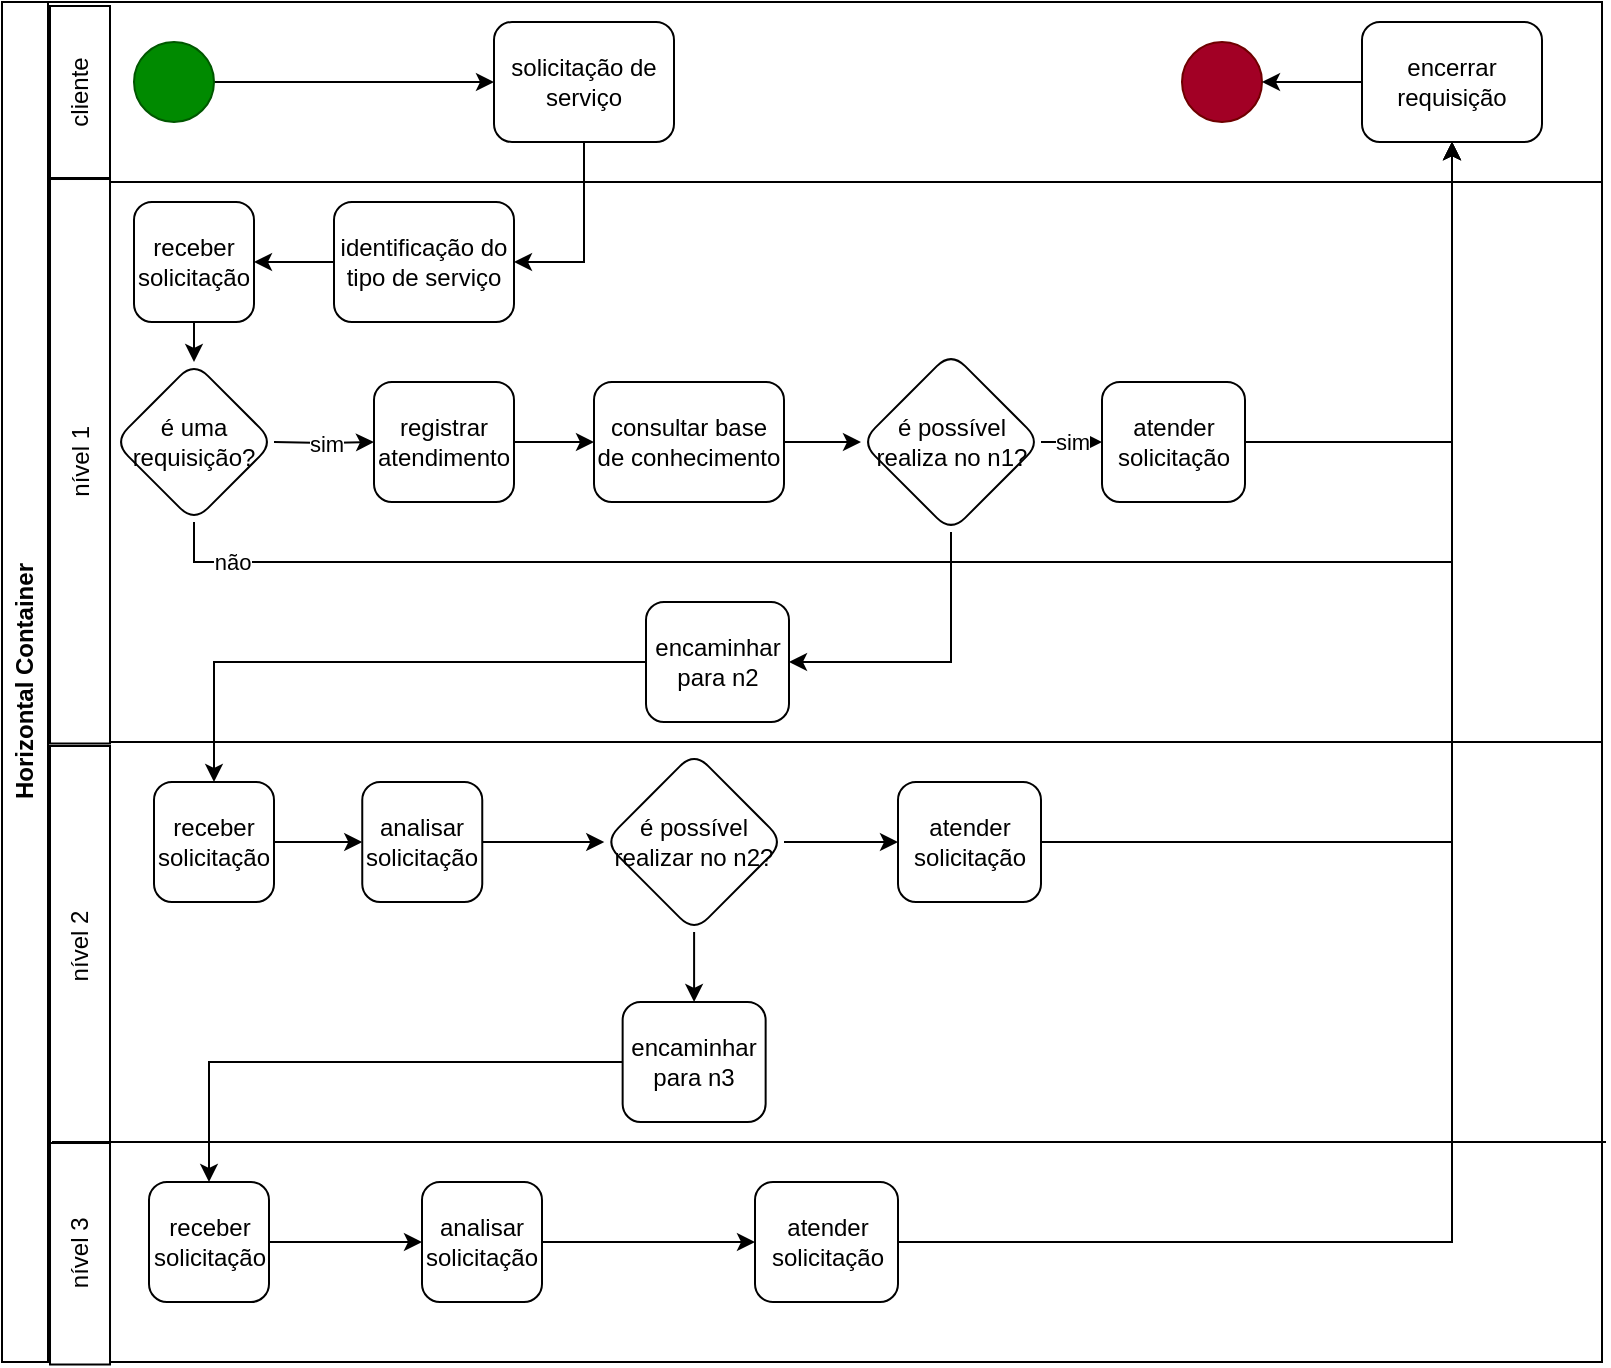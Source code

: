 <mxfile version="21.3.4">
  <diagram name="Página-1" id="HqhRydhv8QA0wzQueB8z">
    <mxGraphModel dx="839" dy="454" grid="1" gridSize="10" guides="1" tooltips="1" connect="1" arrows="1" fold="1" page="1" pageScale="1" pageWidth="827" pageHeight="1169" math="0" shadow="0">
      <root>
        <mxCell id="0" />
        <mxCell id="1" parent="0" />
        <mxCell id="f_VAxucLqVDhj00L4jQc-1" value="Horizontal Container" style="swimlane;horizontal=0;whiteSpace=wrap;html=1;" vertex="1" parent="1">
          <mxGeometry y="20" width="800" height="680" as="geometry" />
        </mxCell>
        <mxCell id="f_VAxucLqVDhj00L4jQc-2" value="" style="endArrow=none;html=1;rounded=0;" edge="1" parent="f_VAxucLqVDhj00L4jQc-1">
          <mxGeometry width="50" height="50" relative="1" as="geometry">
            <mxPoint x="23" y="90" as="sourcePoint" />
            <mxPoint x="800" y="90" as="targetPoint" />
          </mxGeometry>
        </mxCell>
        <mxCell id="f_VAxucLqVDhj00L4jQc-3" value="" style="endArrow=none;html=1;rounded=0;" edge="1" parent="f_VAxucLqVDhj00L4jQc-1">
          <mxGeometry width="50" height="50" relative="1" as="geometry">
            <mxPoint x="23" y="370" as="sourcePoint" />
            <mxPoint x="800" y="370" as="targetPoint" />
          </mxGeometry>
        </mxCell>
        <mxCell id="f_VAxucLqVDhj00L4jQc-7" value="" style="edgeStyle=orthogonalEdgeStyle;rounded=0;orthogonalLoop=1;jettySize=auto;html=1;" edge="1" parent="f_VAxucLqVDhj00L4jQc-1" source="f_VAxucLqVDhj00L4jQc-4">
          <mxGeometry relative="1" as="geometry">
            <mxPoint x="246" y="40" as="targetPoint" />
          </mxGeometry>
        </mxCell>
        <mxCell id="f_VAxucLqVDhj00L4jQc-4" value="" style="ellipse;whiteSpace=wrap;html=1;aspect=fixed;fillColor=#008a00;fontColor=#ffffff;strokeColor=#005700;" vertex="1" parent="f_VAxucLqVDhj00L4jQc-1">
          <mxGeometry x="66" y="20" width="40" height="40" as="geometry" />
        </mxCell>
        <mxCell id="f_VAxucLqVDhj00L4jQc-5" value="" style="ellipse;whiteSpace=wrap;html=1;aspect=fixed;fillColor=#a20025;fontColor=#ffffff;strokeColor=#6F0000;" vertex="1" parent="f_VAxucLqVDhj00L4jQc-1">
          <mxGeometry x="590" y="20" width="40" height="40" as="geometry" />
        </mxCell>
        <mxCell id="f_VAxucLqVDhj00L4jQc-33" style="edgeStyle=orthogonalEdgeStyle;rounded=0;orthogonalLoop=1;jettySize=auto;html=1;exitX=0.5;exitY=1;exitDx=0;exitDy=0;entryX=1;entryY=0.5;entryDx=0;entryDy=0;" edge="1" parent="f_VAxucLqVDhj00L4jQc-1" source="f_VAxucLqVDhj00L4jQc-6" target="f_VAxucLqVDhj00L4jQc-8">
          <mxGeometry relative="1" as="geometry" />
        </mxCell>
        <mxCell id="f_VAxucLqVDhj00L4jQc-6" value="solicitação de serviço" style="rounded=1;whiteSpace=wrap;html=1;" vertex="1" parent="f_VAxucLqVDhj00L4jQc-1">
          <mxGeometry x="246" y="10" width="90" height="60" as="geometry" />
        </mxCell>
        <mxCell id="f_VAxucLqVDhj00L4jQc-16" style="edgeStyle=orthogonalEdgeStyle;rounded=0;orthogonalLoop=1;jettySize=auto;html=1;exitX=0;exitY=0.5;exitDx=0;exitDy=0;entryX=1;entryY=0.5;entryDx=0;entryDy=0;" edge="1" parent="f_VAxucLqVDhj00L4jQc-1" source="f_VAxucLqVDhj00L4jQc-8" target="f_VAxucLqVDhj00L4jQc-11">
          <mxGeometry relative="1" as="geometry" />
        </mxCell>
        <mxCell id="f_VAxucLqVDhj00L4jQc-8" value="identificação do tipo de serviço" style="rounded=1;whiteSpace=wrap;html=1;" vertex="1" parent="f_VAxucLqVDhj00L4jQc-1">
          <mxGeometry x="166" y="100" width="90" height="60" as="geometry" />
        </mxCell>
        <mxCell id="f_VAxucLqVDhj00L4jQc-10" value="" style="edgeStyle=orthogonalEdgeStyle;rounded=0;orthogonalLoop=1;jettySize=auto;html=1;" edge="1" parent="f_VAxucLqVDhj00L4jQc-1" source="f_VAxucLqVDhj00L4jQc-9" target="f_VAxucLqVDhj00L4jQc-5">
          <mxGeometry relative="1" as="geometry" />
        </mxCell>
        <mxCell id="f_VAxucLqVDhj00L4jQc-9" value="encerrar requisição" style="rounded=1;whiteSpace=wrap;html=1;" vertex="1" parent="f_VAxucLqVDhj00L4jQc-1">
          <mxGeometry x="680" y="10" width="90" height="60" as="geometry" />
        </mxCell>
        <mxCell id="f_VAxucLqVDhj00L4jQc-25" value="" style="edgeStyle=orthogonalEdgeStyle;rounded=0;orthogonalLoop=1;jettySize=auto;html=1;" edge="1" parent="f_VAxucLqVDhj00L4jQc-1" source="f_VAxucLqVDhj00L4jQc-11">
          <mxGeometry relative="1" as="geometry">
            <mxPoint x="96" y="180" as="targetPoint" />
          </mxGeometry>
        </mxCell>
        <mxCell id="f_VAxucLqVDhj00L4jQc-11" value="receber solicitação" style="rounded=1;whiteSpace=wrap;html=1;" vertex="1" parent="f_VAxucLqVDhj00L4jQc-1">
          <mxGeometry x="66" y="100" width="60" height="60" as="geometry" />
        </mxCell>
        <mxCell id="f_VAxucLqVDhj00L4jQc-14" value="sim" style="edgeStyle=orthogonalEdgeStyle;rounded=0;orthogonalLoop=1;jettySize=auto;html=1;entryX=0;entryY=0.5;entryDx=0;entryDy=0;" edge="1" parent="f_VAxucLqVDhj00L4jQc-1" target="f_VAxucLqVDhj00L4jQc-18">
          <mxGeometry relative="1" as="geometry">
            <mxPoint x="136" y="220" as="sourcePoint" />
            <mxPoint x="166" y="220" as="targetPoint" />
          </mxGeometry>
        </mxCell>
        <mxCell id="f_VAxucLqVDhj00L4jQc-20" value="" style="edgeStyle=orthogonalEdgeStyle;rounded=0;orthogonalLoop=1;jettySize=auto;html=1;" edge="1" parent="f_VAxucLqVDhj00L4jQc-1" source="f_VAxucLqVDhj00L4jQc-18" target="f_VAxucLqVDhj00L4jQc-19">
          <mxGeometry relative="1" as="geometry" />
        </mxCell>
        <mxCell id="f_VAxucLqVDhj00L4jQc-18" value="registrar atendimento" style="rounded=1;whiteSpace=wrap;html=1;" vertex="1" parent="f_VAxucLqVDhj00L4jQc-1">
          <mxGeometry x="186" y="190" width="70" height="60" as="geometry" />
        </mxCell>
        <mxCell id="f_VAxucLqVDhj00L4jQc-22" value="" style="edgeStyle=orthogonalEdgeStyle;rounded=0;orthogonalLoop=1;jettySize=auto;html=1;" edge="1" parent="f_VAxucLqVDhj00L4jQc-1" source="f_VAxucLqVDhj00L4jQc-19" target="f_VAxucLqVDhj00L4jQc-21">
          <mxGeometry relative="1" as="geometry" />
        </mxCell>
        <mxCell id="f_VAxucLqVDhj00L4jQc-19" value="consultar base de conhecimento" style="whiteSpace=wrap;html=1;rounded=1;" vertex="1" parent="f_VAxucLqVDhj00L4jQc-1">
          <mxGeometry x="296" y="190" width="95" height="60" as="geometry" />
        </mxCell>
        <mxCell id="f_VAxucLqVDhj00L4jQc-27" value="sim" style="edgeStyle=orthogonalEdgeStyle;rounded=0;orthogonalLoop=1;jettySize=auto;html=1;" edge="1" parent="f_VAxucLqVDhj00L4jQc-1" source="f_VAxucLqVDhj00L4jQc-21" target="f_VAxucLqVDhj00L4jQc-26">
          <mxGeometry relative="1" as="geometry" />
        </mxCell>
        <mxCell id="f_VAxucLqVDhj00L4jQc-32" style="edgeStyle=orthogonalEdgeStyle;rounded=0;orthogonalLoop=1;jettySize=auto;html=1;exitX=0.5;exitY=1;exitDx=0;exitDy=0;entryX=1;entryY=0.5;entryDx=0;entryDy=0;" edge="1" parent="f_VAxucLqVDhj00L4jQc-1" source="f_VAxucLqVDhj00L4jQc-21" target="f_VAxucLqVDhj00L4jQc-30">
          <mxGeometry relative="1" as="geometry" />
        </mxCell>
        <mxCell id="f_VAxucLqVDhj00L4jQc-21" value="é possível realiza no n1?" style="rhombus;whiteSpace=wrap;html=1;rounded=1;" vertex="1" parent="f_VAxucLqVDhj00L4jQc-1">
          <mxGeometry x="429.5" y="175" width="90" height="90" as="geometry" />
        </mxCell>
        <mxCell id="f_VAxucLqVDhj00L4jQc-28" value="não" style="edgeStyle=orthogonalEdgeStyle;rounded=0;orthogonalLoop=1;jettySize=auto;html=1;exitX=0.5;exitY=1;exitDx=0;exitDy=0;entryX=0.5;entryY=1;entryDx=0;entryDy=0;" edge="1" parent="f_VAxucLqVDhj00L4jQc-1" source="f_VAxucLqVDhj00L4jQc-23" target="f_VAxucLqVDhj00L4jQc-9">
          <mxGeometry x="-0.91" relative="1" as="geometry">
            <mxPoint as="offset" />
          </mxGeometry>
        </mxCell>
        <mxCell id="f_VAxucLqVDhj00L4jQc-23" value="é uma requisição?" style="rhombus;whiteSpace=wrap;html=1;rounded=1;" vertex="1" parent="f_VAxucLqVDhj00L4jQc-1">
          <mxGeometry x="56" y="180" width="80" height="80" as="geometry" />
        </mxCell>
        <mxCell id="f_VAxucLqVDhj00L4jQc-29" style="edgeStyle=orthogonalEdgeStyle;rounded=0;orthogonalLoop=1;jettySize=auto;html=1;exitX=1;exitY=0.5;exitDx=0;exitDy=0;entryX=0.5;entryY=1;entryDx=0;entryDy=0;" edge="1" parent="f_VAxucLqVDhj00L4jQc-1" source="f_VAxucLqVDhj00L4jQc-26" target="f_VAxucLqVDhj00L4jQc-9">
          <mxGeometry relative="1" as="geometry" />
        </mxCell>
        <mxCell id="f_VAxucLqVDhj00L4jQc-26" value="atender solicitação" style="whiteSpace=wrap;html=1;rounded=1;" vertex="1" parent="f_VAxucLqVDhj00L4jQc-1">
          <mxGeometry x="550" y="190" width="71.5" height="60" as="geometry" />
        </mxCell>
        <mxCell id="f_VAxucLqVDhj00L4jQc-38" style="edgeStyle=orthogonalEdgeStyle;rounded=0;orthogonalLoop=1;jettySize=auto;html=1;exitX=0;exitY=0.5;exitDx=0;exitDy=0;entryX=0.5;entryY=0;entryDx=0;entryDy=0;" edge="1" parent="f_VAxucLqVDhj00L4jQc-1" source="f_VAxucLqVDhj00L4jQc-30" target="f_VAxucLqVDhj00L4jQc-37">
          <mxGeometry relative="1" as="geometry" />
        </mxCell>
        <mxCell id="f_VAxucLqVDhj00L4jQc-30" value="encaminhar para n2" style="whiteSpace=wrap;html=1;rounded=1;" vertex="1" parent="f_VAxucLqVDhj00L4jQc-1">
          <mxGeometry x="322" y="300" width="71.5" height="60" as="geometry" />
        </mxCell>
        <mxCell id="f_VAxucLqVDhj00L4jQc-34" value="cliente" style="rounded=0;whiteSpace=wrap;html=1;rotation=-90;" vertex="1" parent="f_VAxucLqVDhj00L4jQc-1">
          <mxGeometry x="-4" y="30" width="86" height="30" as="geometry" />
        </mxCell>
        <mxCell id="f_VAxucLqVDhj00L4jQc-36" value="nível 1" style="rounded=0;whiteSpace=wrap;html=1;rotation=-90;" vertex="1" parent="f_VAxucLqVDhj00L4jQc-1">
          <mxGeometry x="-102.12" y="214.63" width="282.25" height="30" as="geometry" />
        </mxCell>
        <mxCell id="f_VAxucLqVDhj00L4jQc-35" value="nível 2" style="rounded=0;whiteSpace=wrap;html=1;rotation=-90;" vertex="1" parent="f_VAxucLqVDhj00L4jQc-1">
          <mxGeometry x="-61" y="457" width="200" height="30" as="geometry" />
        </mxCell>
        <mxCell id="f_VAxucLqVDhj00L4jQc-40" value="" style="edgeStyle=orthogonalEdgeStyle;rounded=0;orthogonalLoop=1;jettySize=auto;html=1;" edge="1" parent="f_VAxucLqVDhj00L4jQc-1" source="f_VAxucLqVDhj00L4jQc-37" target="f_VAxucLqVDhj00L4jQc-39">
          <mxGeometry relative="1" as="geometry" />
        </mxCell>
        <mxCell id="f_VAxucLqVDhj00L4jQc-37" value="receber solicitação" style="rounded=1;whiteSpace=wrap;html=1;" vertex="1" parent="f_VAxucLqVDhj00L4jQc-1">
          <mxGeometry x="76" y="390" width="60" height="60" as="geometry" />
        </mxCell>
        <mxCell id="f_VAxucLqVDhj00L4jQc-42" value="" style="edgeStyle=orthogonalEdgeStyle;rounded=0;orthogonalLoop=1;jettySize=auto;html=1;" edge="1" parent="f_VAxucLqVDhj00L4jQc-1" source="f_VAxucLqVDhj00L4jQc-39" target="f_VAxucLqVDhj00L4jQc-41">
          <mxGeometry relative="1" as="geometry" />
        </mxCell>
        <mxCell id="f_VAxucLqVDhj00L4jQc-39" value="analisar solicitação" style="rounded=1;whiteSpace=wrap;html=1;" vertex="1" parent="f_VAxucLqVDhj00L4jQc-1">
          <mxGeometry x="180.13" y="390" width="60" height="60" as="geometry" />
        </mxCell>
        <mxCell id="f_VAxucLqVDhj00L4jQc-46" value="" style="edgeStyle=orthogonalEdgeStyle;rounded=0;orthogonalLoop=1;jettySize=auto;html=1;" edge="1" parent="f_VAxucLqVDhj00L4jQc-1" source="f_VAxucLqVDhj00L4jQc-41" target="f_VAxucLqVDhj00L4jQc-45">
          <mxGeometry relative="1" as="geometry" />
        </mxCell>
        <mxCell id="f_VAxucLqVDhj00L4jQc-49" value="" style="edgeStyle=orthogonalEdgeStyle;rounded=0;orthogonalLoop=1;jettySize=auto;html=1;" edge="1" parent="f_VAxucLqVDhj00L4jQc-1" source="f_VAxucLqVDhj00L4jQc-41" target="f_VAxucLqVDhj00L4jQc-48">
          <mxGeometry relative="1" as="geometry" />
        </mxCell>
        <mxCell id="f_VAxucLqVDhj00L4jQc-41" value="é possível realizar no n2?" style="rhombus;whiteSpace=wrap;html=1;rounded=1;" vertex="1" parent="f_VAxucLqVDhj00L4jQc-1">
          <mxGeometry x="301.13" y="375" width="89.87" height="90" as="geometry" />
        </mxCell>
        <mxCell id="f_VAxucLqVDhj00L4jQc-47" style="edgeStyle=orthogonalEdgeStyle;rounded=0;orthogonalLoop=1;jettySize=auto;html=1;exitX=1;exitY=0.5;exitDx=0;exitDy=0;entryX=0.5;entryY=1;entryDx=0;entryDy=0;" edge="1" parent="f_VAxucLqVDhj00L4jQc-1" source="f_VAxucLqVDhj00L4jQc-45" target="f_VAxucLqVDhj00L4jQc-9">
          <mxGeometry relative="1" as="geometry" />
        </mxCell>
        <mxCell id="f_VAxucLqVDhj00L4jQc-45" value="atender solicitação" style="whiteSpace=wrap;html=1;rounded=1;" vertex="1" parent="f_VAxucLqVDhj00L4jQc-1">
          <mxGeometry x="448" y="390" width="71.5" height="60" as="geometry" />
        </mxCell>
        <mxCell id="f_VAxucLqVDhj00L4jQc-64" style="edgeStyle=orthogonalEdgeStyle;rounded=0;orthogonalLoop=1;jettySize=auto;html=1;exitX=0;exitY=0.5;exitDx=0;exitDy=0;entryX=0.5;entryY=0;entryDx=0;entryDy=0;" edge="1" parent="f_VAxucLqVDhj00L4jQc-1" source="f_VAxucLqVDhj00L4jQc-48" target="f_VAxucLqVDhj00L4jQc-61">
          <mxGeometry relative="1" as="geometry" />
        </mxCell>
        <mxCell id="f_VAxucLqVDhj00L4jQc-48" value="encaminhar para n3" style="whiteSpace=wrap;html=1;rounded=1;" vertex="1" parent="f_VAxucLqVDhj00L4jQc-1">
          <mxGeometry x="310.32" y="500" width="71.5" height="60" as="geometry" />
        </mxCell>
        <mxCell id="f_VAxucLqVDhj00L4jQc-50" value="" style="endArrow=none;html=1;rounded=0;" edge="1" parent="f_VAxucLqVDhj00L4jQc-1">
          <mxGeometry width="50" height="50" relative="1" as="geometry">
            <mxPoint x="25" y="570" as="sourcePoint" />
            <mxPoint x="802" y="570" as="targetPoint" />
          </mxGeometry>
        </mxCell>
        <mxCell id="f_VAxucLqVDhj00L4jQc-51" value="nível 3" style="rounded=0;whiteSpace=wrap;html=1;rotation=-90;" vertex="1" parent="f_VAxucLqVDhj00L4jQc-1">
          <mxGeometry x="-16.37" y="610.88" width="110.75" height="30" as="geometry" />
        </mxCell>
        <mxCell id="f_VAxucLqVDhj00L4jQc-65" value="" style="edgeStyle=orthogonalEdgeStyle;rounded=0;orthogonalLoop=1;jettySize=auto;html=1;" edge="1" parent="f_VAxucLqVDhj00L4jQc-1" source="f_VAxucLqVDhj00L4jQc-61" target="f_VAxucLqVDhj00L4jQc-62">
          <mxGeometry relative="1" as="geometry" />
        </mxCell>
        <mxCell id="f_VAxucLqVDhj00L4jQc-61" value="receber solicitação" style="rounded=1;whiteSpace=wrap;html=1;" vertex="1" parent="f_VAxucLqVDhj00L4jQc-1">
          <mxGeometry x="73.5" y="590" width="60" height="60" as="geometry" />
        </mxCell>
        <mxCell id="f_VAxucLqVDhj00L4jQc-66" value="" style="edgeStyle=orthogonalEdgeStyle;rounded=0;orthogonalLoop=1;jettySize=auto;html=1;" edge="1" parent="f_VAxucLqVDhj00L4jQc-1" source="f_VAxucLqVDhj00L4jQc-62" target="f_VAxucLqVDhj00L4jQc-63">
          <mxGeometry relative="1" as="geometry" />
        </mxCell>
        <mxCell id="f_VAxucLqVDhj00L4jQc-62" value="analisar solicitação" style="rounded=1;whiteSpace=wrap;html=1;" vertex="1" parent="f_VAxucLqVDhj00L4jQc-1">
          <mxGeometry x="210" y="590" width="60" height="60" as="geometry" />
        </mxCell>
        <mxCell id="f_VAxucLqVDhj00L4jQc-67" style="edgeStyle=orthogonalEdgeStyle;rounded=0;orthogonalLoop=1;jettySize=auto;html=1;exitX=1;exitY=0.5;exitDx=0;exitDy=0;entryX=0.5;entryY=1;entryDx=0;entryDy=0;" edge="1" parent="f_VAxucLqVDhj00L4jQc-1" source="f_VAxucLqVDhj00L4jQc-63" target="f_VAxucLqVDhj00L4jQc-9">
          <mxGeometry relative="1" as="geometry" />
        </mxCell>
        <mxCell id="f_VAxucLqVDhj00L4jQc-63" value="atender solicitação" style="whiteSpace=wrap;html=1;rounded=1;" vertex="1" parent="f_VAxucLqVDhj00L4jQc-1">
          <mxGeometry x="376.5" y="590" width="71.5" height="60" as="geometry" />
        </mxCell>
      </root>
    </mxGraphModel>
  </diagram>
</mxfile>
